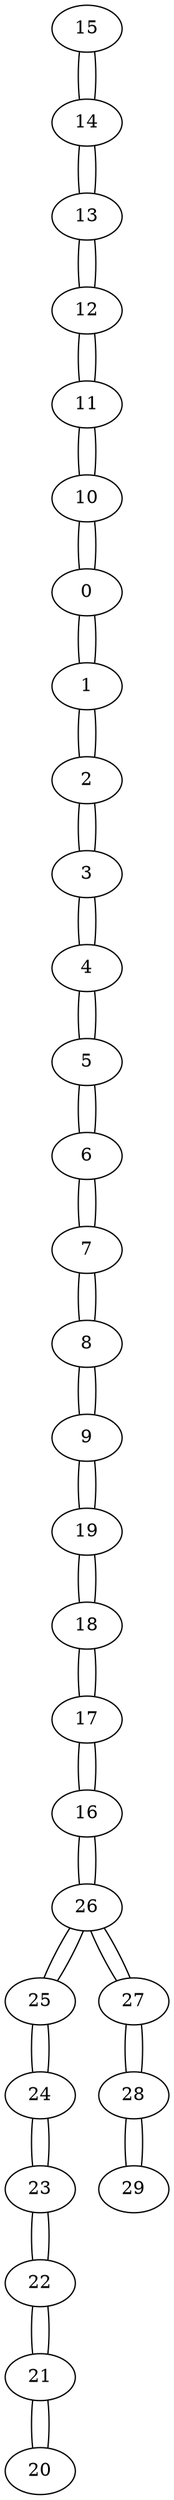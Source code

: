 graph {
15 -- 14
14 -- 15
14 -- 13
13 -- 14
13 -- 12
12 -- 13
12 -- 11
11 -- 12
11 -- 10
10 -- 11
10 -- 0
0 -- 10
0 -- 1
1 -- 0
1 -- 2
2 -- 1
2 -- 3
3 -- 2
3 -- 4
4 -- 3
4 -- 5
5 -- 4
5 -- 6
6 -- 5
6 -- 7
7 -- 6
7 -- 8
8 -- 7
8 -- 9
9 -- 8
9 -- 19
19 -- 9
19 -- 18
18 -- 19
18 -- 17
17 -- 18
17 -- 16
16 -- 17
16 -- 26
26 -- 16
26 -- 25
26 -- 27
25 -- 26
25 -- 24
24 -- 25
24 -- 23
23 -- 24
23 -- 22
22 -- 23
22 -- 21
21 -- 22
21 -- 20
20 -- 21
27 -- 26
27 -- 28
28 -- 27
28 -- 29
29 -- 28
}
